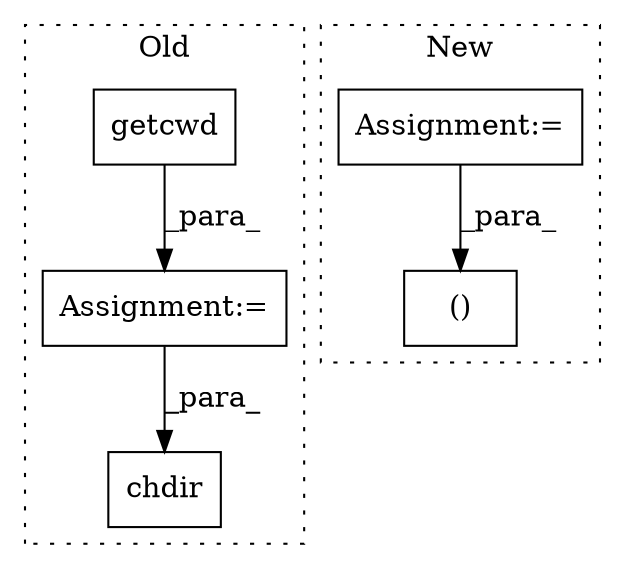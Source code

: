 digraph G {
subgraph cluster0 {
1 [label="chdir" a="32" s="10426,10439" l="6,1" shape="box"];
4 [label="getcwd" a="32" s="10249" l="8" shape="box"];
5 [label="Assignment:=" a="7" s="10245" l="1" shape="box"];
label = "Old";
style="dotted";
}
subgraph cluster1 {
2 [label="()" a="106" s="11810" l="18" shape="box"];
3 [label="Assignment:=" a="7" s="10219" l="1" shape="box"];
label = "New";
style="dotted";
}
3 -> 2 [label="_para_"];
4 -> 5 [label="_para_"];
5 -> 1 [label="_para_"];
}